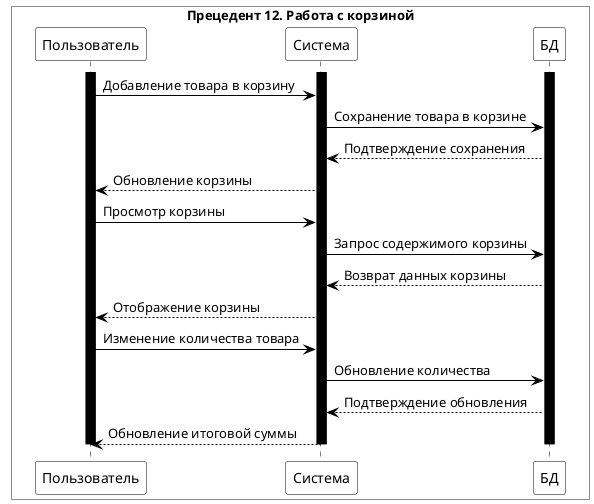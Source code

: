 @startuml
skinparam sequence {
    ArrowColor Black
    ActorBorderColor Black
    LifeLineBorderColor Black
    LifeLineBackgroundColor Black
    ParticipantBorderColor Black
    ParticipantBackgroundColor White
    ParticipantFontColor Black
}

skinparam ParticipantPadding 20
skinparam BoxPadding 10

box "Прецедент 12. Работа с корзиной" #White
participant "Пользователь" as User #White
participant "Система" as System #White
participant "БД" as DB #White
end box

activate User #Black
activate System #Black
activate DB #Black

User -> System: Добавление товара в корзину
System -> DB: Сохранение товара в корзине
DB --> System: Подтверждение сохранения
System --> User: Обновление корзины
User -> System: Просмотр корзины
System -> DB: Запрос содержимого корзины
DB --> System: Возврат данных корзины
System --> User: Отображение корзины
User -> System: Изменение количества товара
System -> DB: Обновление количества
DB --> System: Подтверждение обновления
System --> User: Обновление итоговой суммы

deactivate DB
deactivate System
deactivate User

@enduml
